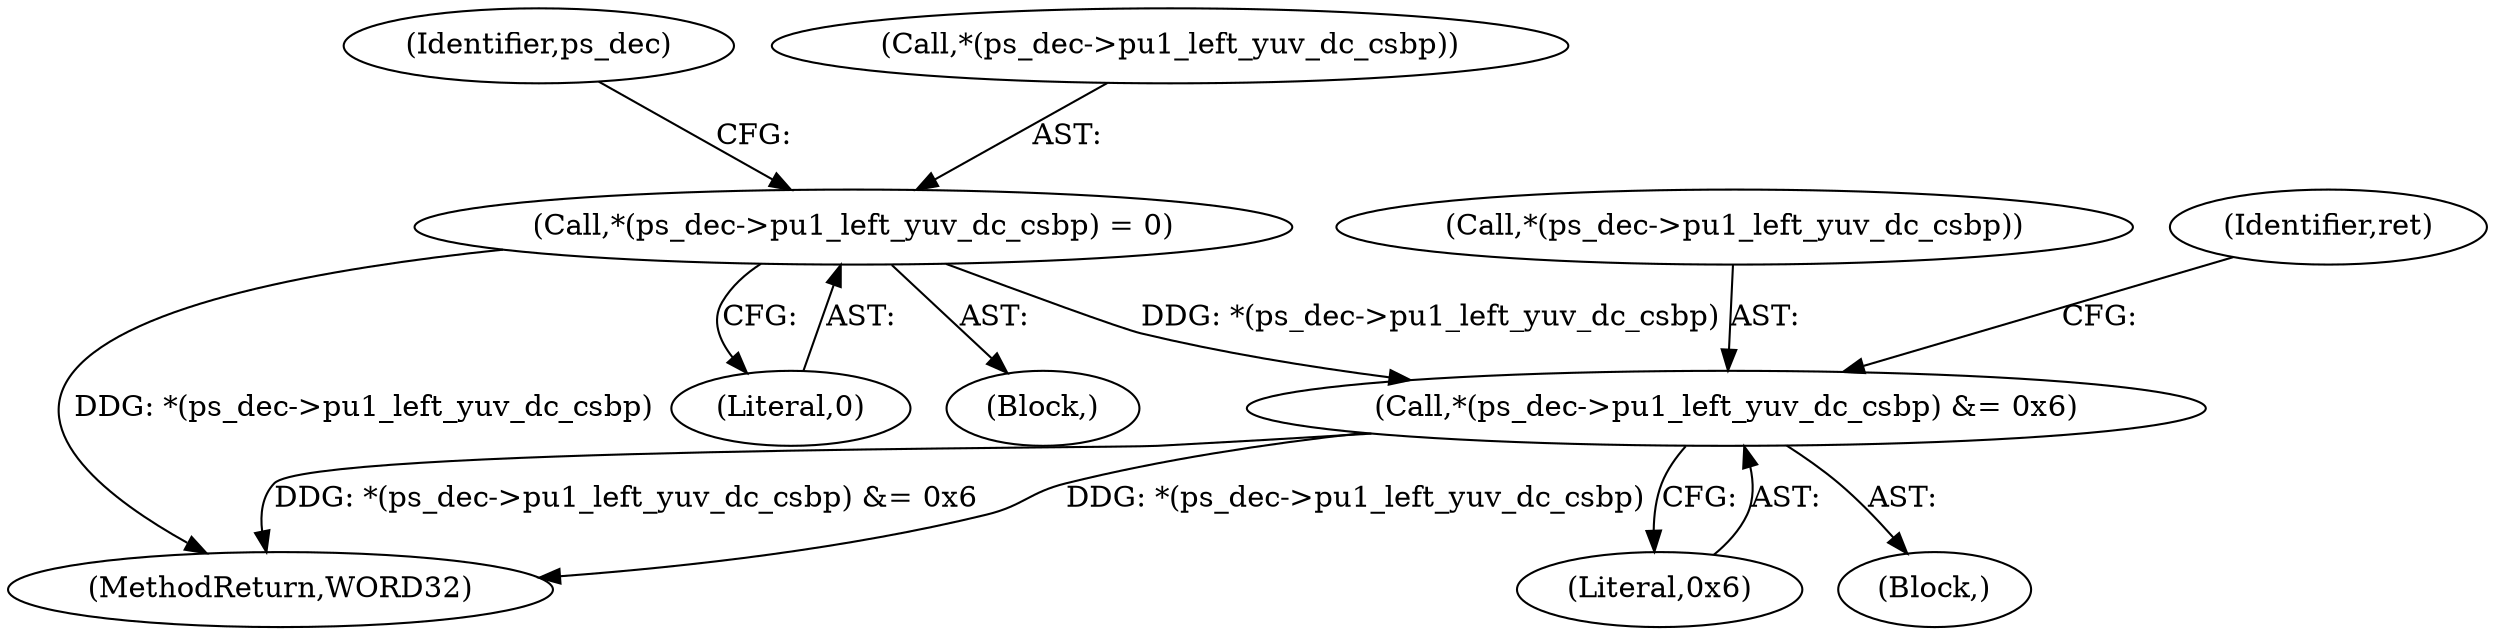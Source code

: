 digraph "0_Android_4a524d3a8ae9aa20c36430008e6bd429443f8f1d_2@pointer" {
"1000434" [label="(Call,*(ps_dec->pu1_left_yuv_dc_csbp) = 0)"];
"1000530" [label="(Call,*(ps_dec->pu1_left_yuv_dc_csbp) &= 0x6)"];
"1000434" [label="(Call,*(ps_dec->pu1_left_yuv_dc_csbp) = 0)"];
"1000442" [label="(Identifier,ps_dec)"];
"1000522" [label="(Block,)"];
"1000827" [label="(MethodReturn,WORD32)"];
"1000537" [label="(Identifier,ret)"];
"1000531" [label="(Call,*(ps_dec->pu1_left_yuv_dc_csbp))"];
"1000535" [label="(Literal,0x6)"];
"1000435" [label="(Call,*(ps_dec->pu1_left_yuv_dc_csbp))"];
"1000439" [label="(Literal,0)"];
"1000401" [label="(Block,)"];
"1000530" [label="(Call,*(ps_dec->pu1_left_yuv_dc_csbp) &= 0x6)"];
"1000434" -> "1000401"  [label="AST: "];
"1000434" -> "1000439"  [label="CFG: "];
"1000435" -> "1000434"  [label="AST: "];
"1000439" -> "1000434"  [label="AST: "];
"1000442" -> "1000434"  [label="CFG: "];
"1000434" -> "1000827"  [label="DDG: *(ps_dec->pu1_left_yuv_dc_csbp)"];
"1000434" -> "1000530"  [label="DDG: *(ps_dec->pu1_left_yuv_dc_csbp)"];
"1000530" -> "1000522"  [label="AST: "];
"1000530" -> "1000535"  [label="CFG: "];
"1000531" -> "1000530"  [label="AST: "];
"1000535" -> "1000530"  [label="AST: "];
"1000537" -> "1000530"  [label="CFG: "];
"1000530" -> "1000827"  [label="DDG: *(ps_dec->pu1_left_yuv_dc_csbp)"];
"1000530" -> "1000827"  [label="DDG: *(ps_dec->pu1_left_yuv_dc_csbp) &= 0x6"];
}
